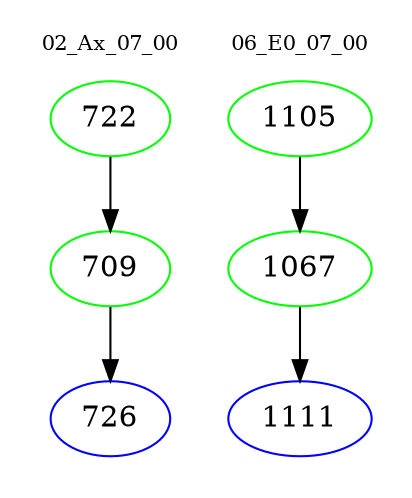 digraph{
subgraph cluster_0 {
color = white
label = "02_Ax_07_00";
fontsize=10;
T0_722 [label="722", color="green"]
T0_722 -> T0_709 [color="black"]
T0_709 [label="709", color="green"]
T0_709 -> T0_726 [color="black"]
T0_726 [label="726", color="blue"]
}
subgraph cluster_1 {
color = white
label = "06_E0_07_00";
fontsize=10;
T1_1105 [label="1105", color="green"]
T1_1105 -> T1_1067 [color="black"]
T1_1067 [label="1067", color="green"]
T1_1067 -> T1_1111 [color="black"]
T1_1111 [label="1111", color="blue"]
}
}
